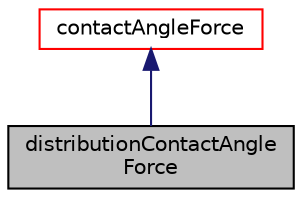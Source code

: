 digraph "distributionContactAngleForce"
{
  bgcolor="transparent";
  edge [fontname="Helvetica",fontsize="10",labelfontname="Helvetica",labelfontsize="10"];
  node [fontname="Helvetica",fontsize="10",shape=record];
  Node1 [label="distributionContactAngle\lForce",height=0.2,width=0.4,color="black", fillcolor="grey75", style="filled" fontcolor="black"];
  Node2 -> Node1 [dir="back",color="midnightblue",fontsize="10",style="solid",fontname="Helvetica"];
  Node2 [label="contactAngleForce",height=0.2,width=0.4,color="red",URL="$classFoam_1_1regionModels_1_1surfaceFilmModels_1_1contactAngleForce.html",tooltip="Base-class for film contact angle force models. "];
}

